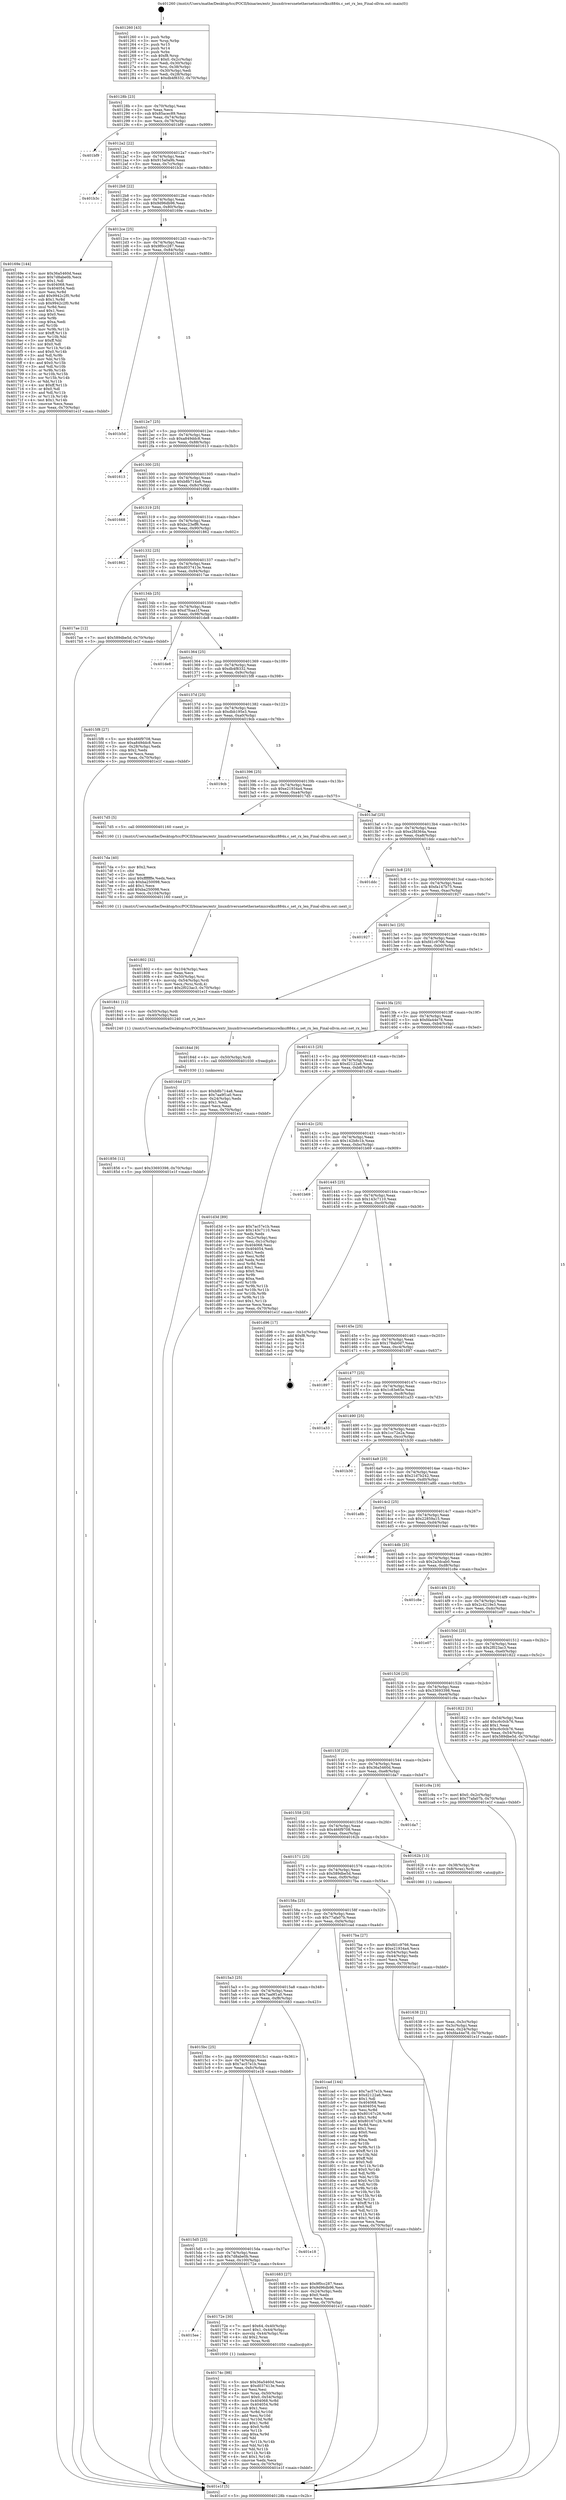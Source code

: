 digraph "0x401260" {
  label = "0x401260 (/mnt/c/Users/mathe/Desktop/tcc/POCII/binaries/extr_linuxdriversnetethernetmicrelksz884x.c_set_rx_len_Final-ollvm.out::main(0))"
  labelloc = "t"
  node[shape=record]

  Entry [label="",width=0.3,height=0.3,shape=circle,fillcolor=black,style=filled]
  "0x40128b" [label="{
     0x40128b [23]\l
     | [instrs]\l
     &nbsp;&nbsp;0x40128b \<+3\>: mov -0x70(%rbp),%eax\l
     &nbsp;&nbsp;0x40128e \<+2\>: mov %eax,%ecx\l
     &nbsp;&nbsp;0x401290 \<+6\>: sub $0x85acec89,%ecx\l
     &nbsp;&nbsp;0x401296 \<+3\>: mov %eax,-0x74(%rbp)\l
     &nbsp;&nbsp;0x401299 \<+3\>: mov %ecx,-0x78(%rbp)\l
     &nbsp;&nbsp;0x40129c \<+6\>: je 0000000000401bf9 \<main+0x999\>\l
  }"]
  "0x401bf9" [label="{
     0x401bf9\l
  }", style=dashed]
  "0x4012a2" [label="{
     0x4012a2 [22]\l
     | [instrs]\l
     &nbsp;&nbsp;0x4012a2 \<+5\>: jmp 00000000004012a7 \<main+0x47\>\l
     &nbsp;&nbsp;0x4012a7 \<+3\>: mov -0x74(%rbp),%eax\l
     &nbsp;&nbsp;0x4012aa \<+5\>: sub $0x915a0a9b,%eax\l
     &nbsp;&nbsp;0x4012af \<+3\>: mov %eax,-0x7c(%rbp)\l
     &nbsp;&nbsp;0x4012b2 \<+6\>: je 0000000000401b3c \<main+0x8dc\>\l
  }"]
  Exit [label="",width=0.3,height=0.3,shape=circle,fillcolor=black,style=filled,peripheries=2]
  "0x401b3c" [label="{
     0x401b3c\l
  }", style=dashed]
  "0x4012b8" [label="{
     0x4012b8 [22]\l
     | [instrs]\l
     &nbsp;&nbsp;0x4012b8 \<+5\>: jmp 00000000004012bd \<main+0x5d\>\l
     &nbsp;&nbsp;0x4012bd \<+3\>: mov -0x74(%rbp),%eax\l
     &nbsp;&nbsp;0x4012c0 \<+5\>: sub $0x9d96db96,%eax\l
     &nbsp;&nbsp;0x4012c5 \<+3\>: mov %eax,-0x80(%rbp)\l
     &nbsp;&nbsp;0x4012c8 \<+6\>: je 000000000040169e \<main+0x43e\>\l
  }"]
  "0x401856" [label="{
     0x401856 [12]\l
     | [instrs]\l
     &nbsp;&nbsp;0x401856 \<+7\>: movl $0x33693398,-0x70(%rbp)\l
     &nbsp;&nbsp;0x40185d \<+5\>: jmp 0000000000401e1f \<main+0xbbf\>\l
  }"]
  "0x40169e" [label="{
     0x40169e [144]\l
     | [instrs]\l
     &nbsp;&nbsp;0x40169e \<+5\>: mov $0x36a5460d,%eax\l
     &nbsp;&nbsp;0x4016a3 \<+5\>: mov $0x7d8abe0b,%ecx\l
     &nbsp;&nbsp;0x4016a8 \<+2\>: mov $0x1,%dl\l
     &nbsp;&nbsp;0x4016aa \<+7\>: mov 0x404068,%esi\l
     &nbsp;&nbsp;0x4016b1 \<+7\>: mov 0x404054,%edi\l
     &nbsp;&nbsp;0x4016b8 \<+3\>: mov %esi,%r8d\l
     &nbsp;&nbsp;0x4016bb \<+7\>: add $0x9942c2f0,%r8d\l
     &nbsp;&nbsp;0x4016c2 \<+4\>: sub $0x1,%r8d\l
     &nbsp;&nbsp;0x4016c6 \<+7\>: sub $0x9942c2f0,%r8d\l
     &nbsp;&nbsp;0x4016cd \<+4\>: imul %r8d,%esi\l
     &nbsp;&nbsp;0x4016d1 \<+3\>: and $0x1,%esi\l
     &nbsp;&nbsp;0x4016d4 \<+3\>: cmp $0x0,%esi\l
     &nbsp;&nbsp;0x4016d7 \<+4\>: sete %r9b\l
     &nbsp;&nbsp;0x4016db \<+3\>: cmp $0xa,%edi\l
     &nbsp;&nbsp;0x4016de \<+4\>: setl %r10b\l
     &nbsp;&nbsp;0x4016e2 \<+3\>: mov %r9b,%r11b\l
     &nbsp;&nbsp;0x4016e5 \<+4\>: xor $0xff,%r11b\l
     &nbsp;&nbsp;0x4016e9 \<+3\>: mov %r10b,%bl\l
     &nbsp;&nbsp;0x4016ec \<+3\>: xor $0xff,%bl\l
     &nbsp;&nbsp;0x4016ef \<+3\>: xor $0x0,%dl\l
     &nbsp;&nbsp;0x4016f2 \<+3\>: mov %r11b,%r14b\l
     &nbsp;&nbsp;0x4016f5 \<+4\>: and $0x0,%r14b\l
     &nbsp;&nbsp;0x4016f9 \<+3\>: and %dl,%r9b\l
     &nbsp;&nbsp;0x4016fc \<+3\>: mov %bl,%r15b\l
     &nbsp;&nbsp;0x4016ff \<+4\>: and $0x0,%r15b\l
     &nbsp;&nbsp;0x401703 \<+3\>: and %dl,%r10b\l
     &nbsp;&nbsp;0x401706 \<+3\>: or %r9b,%r14b\l
     &nbsp;&nbsp;0x401709 \<+3\>: or %r10b,%r15b\l
     &nbsp;&nbsp;0x40170c \<+3\>: xor %r15b,%r14b\l
     &nbsp;&nbsp;0x40170f \<+3\>: or %bl,%r11b\l
     &nbsp;&nbsp;0x401712 \<+4\>: xor $0xff,%r11b\l
     &nbsp;&nbsp;0x401716 \<+3\>: or $0x0,%dl\l
     &nbsp;&nbsp;0x401719 \<+3\>: and %dl,%r11b\l
     &nbsp;&nbsp;0x40171c \<+3\>: or %r11b,%r14b\l
     &nbsp;&nbsp;0x40171f \<+4\>: test $0x1,%r14b\l
     &nbsp;&nbsp;0x401723 \<+3\>: cmovne %ecx,%eax\l
     &nbsp;&nbsp;0x401726 \<+3\>: mov %eax,-0x70(%rbp)\l
     &nbsp;&nbsp;0x401729 \<+5\>: jmp 0000000000401e1f \<main+0xbbf\>\l
  }"]
  "0x4012ce" [label="{
     0x4012ce [25]\l
     | [instrs]\l
     &nbsp;&nbsp;0x4012ce \<+5\>: jmp 00000000004012d3 \<main+0x73\>\l
     &nbsp;&nbsp;0x4012d3 \<+3\>: mov -0x74(%rbp),%eax\l
     &nbsp;&nbsp;0x4012d6 \<+5\>: sub $0x9f0cc287,%eax\l
     &nbsp;&nbsp;0x4012db \<+6\>: mov %eax,-0x84(%rbp)\l
     &nbsp;&nbsp;0x4012e1 \<+6\>: je 0000000000401b5d \<main+0x8fd\>\l
  }"]
  "0x40184d" [label="{
     0x40184d [9]\l
     | [instrs]\l
     &nbsp;&nbsp;0x40184d \<+4\>: mov -0x50(%rbp),%rdi\l
     &nbsp;&nbsp;0x401851 \<+5\>: call 0000000000401030 \<free@plt\>\l
     | [calls]\l
     &nbsp;&nbsp;0x401030 \{1\} (unknown)\l
  }"]
  "0x401b5d" [label="{
     0x401b5d\l
  }", style=dashed]
  "0x4012e7" [label="{
     0x4012e7 [25]\l
     | [instrs]\l
     &nbsp;&nbsp;0x4012e7 \<+5\>: jmp 00000000004012ec \<main+0x8c\>\l
     &nbsp;&nbsp;0x4012ec \<+3\>: mov -0x74(%rbp),%eax\l
     &nbsp;&nbsp;0x4012ef \<+5\>: sub $0xa849ddc8,%eax\l
     &nbsp;&nbsp;0x4012f4 \<+6\>: mov %eax,-0x88(%rbp)\l
     &nbsp;&nbsp;0x4012fa \<+6\>: je 0000000000401613 \<main+0x3b3\>\l
  }"]
  "0x401802" [label="{
     0x401802 [32]\l
     | [instrs]\l
     &nbsp;&nbsp;0x401802 \<+6\>: mov -0x104(%rbp),%ecx\l
     &nbsp;&nbsp;0x401808 \<+3\>: imul %eax,%ecx\l
     &nbsp;&nbsp;0x40180b \<+4\>: mov -0x50(%rbp),%rsi\l
     &nbsp;&nbsp;0x40180f \<+4\>: movslq -0x54(%rbp),%rdi\l
     &nbsp;&nbsp;0x401813 \<+3\>: mov %ecx,(%rsi,%rdi,4)\l
     &nbsp;&nbsp;0x401816 \<+7\>: movl $0x2f023ac3,-0x70(%rbp)\l
     &nbsp;&nbsp;0x40181d \<+5\>: jmp 0000000000401e1f \<main+0xbbf\>\l
  }"]
  "0x401613" [label="{
     0x401613\l
  }", style=dashed]
  "0x401300" [label="{
     0x401300 [25]\l
     | [instrs]\l
     &nbsp;&nbsp;0x401300 \<+5\>: jmp 0000000000401305 \<main+0xa5\>\l
     &nbsp;&nbsp;0x401305 \<+3\>: mov -0x74(%rbp),%eax\l
     &nbsp;&nbsp;0x401308 \<+5\>: sub $0xb8b714a8,%eax\l
     &nbsp;&nbsp;0x40130d \<+6\>: mov %eax,-0x8c(%rbp)\l
     &nbsp;&nbsp;0x401313 \<+6\>: je 0000000000401668 \<main+0x408\>\l
  }"]
  "0x4017da" [label="{
     0x4017da [40]\l
     | [instrs]\l
     &nbsp;&nbsp;0x4017da \<+5\>: mov $0x2,%ecx\l
     &nbsp;&nbsp;0x4017df \<+1\>: cltd\l
     &nbsp;&nbsp;0x4017e0 \<+2\>: idiv %ecx\l
     &nbsp;&nbsp;0x4017e2 \<+6\>: imul $0xfffffffe,%edx,%ecx\l
     &nbsp;&nbsp;0x4017e8 \<+6\>: sub $0xba250098,%ecx\l
     &nbsp;&nbsp;0x4017ee \<+3\>: add $0x1,%ecx\l
     &nbsp;&nbsp;0x4017f1 \<+6\>: add $0xba250098,%ecx\l
     &nbsp;&nbsp;0x4017f7 \<+6\>: mov %ecx,-0x104(%rbp)\l
     &nbsp;&nbsp;0x4017fd \<+5\>: call 0000000000401160 \<next_i\>\l
     | [calls]\l
     &nbsp;&nbsp;0x401160 \{1\} (/mnt/c/Users/mathe/Desktop/tcc/POCII/binaries/extr_linuxdriversnetethernetmicrelksz884x.c_set_rx_len_Final-ollvm.out::next_i)\l
  }"]
  "0x401668" [label="{
     0x401668\l
  }", style=dashed]
  "0x401319" [label="{
     0x401319 [25]\l
     | [instrs]\l
     &nbsp;&nbsp;0x401319 \<+5\>: jmp 000000000040131e \<main+0xbe\>\l
     &nbsp;&nbsp;0x40131e \<+3\>: mov -0x74(%rbp),%eax\l
     &nbsp;&nbsp;0x401321 \<+5\>: sub $0xbc23eff6,%eax\l
     &nbsp;&nbsp;0x401326 \<+6\>: mov %eax,-0x90(%rbp)\l
     &nbsp;&nbsp;0x40132c \<+6\>: je 0000000000401862 \<main+0x602\>\l
  }"]
  "0x40174c" [label="{
     0x40174c [98]\l
     | [instrs]\l
     &nbsp;&nbsp;0x40174c \<+5\>: mov $0x36a5460d,%ecx\l
     &nbsp;&nbsp;0x401751 \<+5\>: mov $0xd037413e,%edx\l
     &nbsp;&nbsp;0x401756 \<+2\>: xor %esi,%esi\l
     &nbsp;&nbsp;0x401758 \<+4\>: mov %rax,-0x50(%rbp)\l
     &nbsp;&nbsp;0x40175c \<+7\>: movl $0x0,-0x54(%rbp)\l
     &nbsp;&nbsp;0x401763 \<+8\>: mov 0x404068,%r8d\l
     &nbsp;&nbsp;0x40176b \<+8\>: mov 0x404054,%r9d\l
     &nbsp;&nbsp;0x401773 \<+3\>: sub $0x1,%esi\l
     &nbsp;&nbsp;0x401776 \<+3\>: mov %r8d,%r10d\l
     &nbsp;&nbsp;0x401779 \<+3\>: add %esi,%r10d\l
     &nbsp;&nbsp;0x40177c \<+4\>: imul %r10d,%r8d\l
     &nbsp;&nbsp;0x401780 \<+4\>: and $0x1,%r8d\l
     &nbsp;&nbsp;0x401784 \<+4\>: cmp $0x0,%r8d\l
     &nbsp;&nbsp;0x401788 \<+4\>: sete %r11b\l
     &nbsp;&nbsp;0x40178c \<+4\>: cmp $0xa,%r9d\l
     &nbsp;&nbsp;0x401790 \<+3\>: setl %bl\l
     &nbsp;&nbsp;0x401793 \<+3\>: mov %r11b,%r14b\l
     &nbsp;&nbsp;0x401796 \<+3\>: and %bl,%r14b\l
     &nbsp;&nbsp;0x401799 \<+3\>: xor %bl,%r11b\l
     &nbsp;&nbsp;0x40179c \<+3\>: or %r11b,%r14b\l
     &nbsp;&nbsp;0x40179f \<+4\>: test $0x1,%r14b\l
     &nbsp;&nbsp;0x4017a3 \<+3\>: cmovne %edx,%ecx\l
     &nbsp;&nbsp;0x4017a6 \<+3\>: mov %ecx,-0x70(%rbp)\l
     &nbsp;&nbsp;0x4017a9 \<+5\>: jmp 0000000000401e1f \<main+0xbbf\>\l
  }"]
  "0x401862" [label="{
     0x401862\l
  }", style=dashed]
  "0x401332" [label="{
     0x401332 [25]\l
     | [instrs]\l
     &nbsp;&nbsp;0x401332 \<+5\>: jmp 0000000000401337 \<main+0xd7\>\l
     &nbsp;&nbsp;0x401337 \<+3\>: mov -0x74(%rbp),%eax\l
     &nbsp;&nbsp;0x40133a \<+5\>: sub $0xd037413e,%eax\l
     &nbsp;&nbsp;0x40133f \<+6\>: mov %eax,-0x94(%rbp)\l
     &nbsp;&nbsp;0x401345 \<+6\>: je 00000000004017ae \<main+0x54e\>\l
  }"]
  "0x4015ee" [label="{
     0x4015ee\l
  }", style=dashed]
  "0x4017ae" [label="{
     0x4017ae [12]\l
     | [instrs]\l
     &nbsp;&nbsp;0x4017ae \<+7\>: movl $0x589dbe5d,-0x70(%rbp)\l
     &nbsp;&nbsp;0x4017b5 \<+5\>: jmp 0000000000401e1f \<main+0xbbf\>\l
  }"]
  "0x40134b" [label="{
     0x40134b [25]\l
     | [instrs]\l
     &nbsp;&nbsp;0x40134b \<+5\>: jmp 0000000000401350 \<main+0xf0\>\l
     &nbsp;&nbsp;0x401350 \<+3\>: mov -0x74(%rbp),%eax\l
     &nbsp;&nbsp;0x401353 \<+5\>: sub $0xd7fcaa1f,%eax\l
     &nbsp;&nbsp;0x401358 \<+6\>: mov %eax,-0x98(%rbp)\l
     &nbsp;&nbsp;0x40135e \<+6\>: je 0000000000401de8 \<main+0xb88\>\l
  }"]
  "0x40172e" [label="{
     0x40172e [30]\l
     | [instrs]\l
     &nbsp;&nbsp;0x40172e \<+7\>: movl $0x64,-0x40(%rbp)\l
     &nbsp;&nbsp;0x401735 \<+7\>: movl $0x1,-0x44(%rbp)\l
     &nbsp;&nbsp;0x40173c \<+4\>: movslq -0x44(%rbp),%rax\l
     &nbsp;&nbsp;0x401740 \<+4\>: shl $0x2,%rax\l
     &nbsp;&nbsp;0x401744 \<+3\>: mov %rax,%rdi\l
     &nbsp;&nbsp;0x401747 \<+5\>: call 0000000000401050 \<malloc@plt\>\l
     | [calls]\l
     &nbsp;&nbsp;0x401050 \{1\} (unknown)\l
  }"]
  "0x401de8" [label="{
     0x401de8\l
  }", style=dashed]
  "0x401364" [label="{
     0x401364 [25]\l
     | [instrs]\l
     &nbsp;&nbsp;0x401364 \<+5\>: jmp 0000000000401369 \<main+0x109\>\l
     &nbsp;&nbsp;0x401369 \<+3\>: mov -0x74(%rbp),%eax\l
     &nbsp;&nbsp;0x40136c \<+5\>: sub $0xdb4f8332,%eax\l
     &nbsp;&nbsp;0x401371 \<+6\>: mov %eax,-0x9c(%rbp)\l
     &nbsp;&nbsp;0x401377 \<+6\>: je 00000000004015f8 \<main+0x398\>\l
  }"]
  "0x4015d5" [label="{
     0x4015d5 [25]\l
     | [instrs]\l
     &nbsp;&nbsp;0x4015d5 \<+5\>: jmp 00000000004015da \<main+0x37a\>\l
     &nbsp;&nbsp;0x4015da \<+3\>: mov -0x74(%rbp),%eax\l
     &nbsp;&nbsp;0x4015dd \<+5\>: sub $0x7d8abe0b,%eax\l
     &nbsp;&nbsp;0x4015e2 \<+6\>: mov %eax,-0x100(%rbp)\l
     &nbsp;&nbsp;0x4015e8 \<+6\>: je 000000000040172e \<main+0x4ce\>\l
  }"]
  "0x4015f8" [label="{
     0x4015f8 [27]\l
     | [instrs]\l
     &nbsp;&nbsp;0x4015f8 \<+5\>: mov $0x466f9708,%eax\l
     &nbsp;&nbsp;0x4015fd \<+5\>: mov $0xa849ddc8,%ecx\l
     &nbsp;&nbsp;0x401602 \<+3\>: mov -0x28(%rbp),%edx\l
     &nbsp;&nbsp;0x401605 \<+3\>: cmp $0x2,%edx\l
     &nbsp;&nbsp;0x401608 \<+3\>: cmovne %ecx,%eax\l
     &nbsp;&nbsp;0x40160b \<+3\>: mov %eax,-0x70(%rbp)\l
     &nbsp;&nbsp;0x40160e \<+5\>: jmp 0000000000401e1f \<main+0xbbf\>\l
  }"]
  "0x40137d" [label="{
     0x40137d [25]\l
     | [instrs]\l
     &nbsp;&nbsp;0x40137d \<+5\>: jmp 0000000000401382 \<main+0x122\>\l
     &nbsp;&nbsp;0x401382 \<+3\>: mov -0x74(%rbp),%eax\l
     &nbsp;&nbsp;0x401385 \<+5\>: sub $0xdbb195e3,%eax\l
     &nbsp;&nbsp;0x40138a \<+6\>: mov %eax,-0xa0(%rbp)\l
     &nbsp;&nbsp;0x401390 \<+6\>: je 00000000004019cb \<main+0x76b\>\l
  }"]
  "0x401e1f" [label="{
     0x401e1f [5]\l
     | [instrs]\l
     &nbsp;&nbsp;0x401e1f \<+5\>: jmp 000000000040128b \<main+0x2b\>\l
  }"]
  "0x401260" [label="{
     0x401260 [43]\l
     | [instrs]\l
     &nbsp;&nbsp;0x401260 \<+1\>: push %rbp\l
     &nbsp;&nbsp;0x401261 \<+3\>: mov %rsp,%rbp\l
     &nbsp;&nbsp;0x401264 \<+2\>: push %r15\l
     &nbsp;&nbsp;0x401266 \<+2\>: push %r14\l
     &nbsp;&nbsp;0x401268 \<+1\>: push %rbx\l
     &nbsp;&nbsp;0x401269 \<+7\>: sub $0xf8,%rsp\l
     &nbsp;&nbsp;0x401270 \<+7\>: movl $0x0,-0x2c(%rbp)\l
     &nbsp;&nbsp;0x401277 \<+3\>: mov %edi,-0x30(%rbp)\l
     &nbsp;&nbsp;0x40127a \<+4\>: mov %rsi,-0x38(%rbp)\l
     &nbsp;&nbsp;0x40127e \<+3\>: mov -0x30(%rbp),%edi\l
     &nbsp;&nbsp;0x401281 \<+3\>: mov %edi,-0x28(%rbp)\l
     &nbsp;&nbsp;0x401284 \<+7\>: movl $0xdb4f8332,-0x70(%rbp)\l
  }"]
  "0x401e18" [label="{
     0x401e18\l
  }", style=dashed]
  "0x4019cb" [label="{
     0x4019cb\l
  }", style=dashed]
  "0x401396" [label="{
     0x401396 [25]\l
     | [instrs]\l
     &nbsp;&nbsp;0x401396 \<+5\>: jmp 000000000040139b \<main+0x13b\>\l
     &nbsp;&nbsp;0x40139b \<+3\>: mov -0x74(%rbp),%eax\l
     &nbsp;&nbsp;0x40139e \<+5\>: sub $0xe21934a4,%eax\l
     &nbsp;&nbsp;0x4013a3 \<+6\>: mov %eax,-0xa4(%rbp)\l
     &nbsp;&nbsp;0x4013a9 \<+6\>: je 00000000004017d5 \<main+0x575\>\l
  }"]
  "0x4015bc" [label="{
     0x4015bc [25]\l
     | [instrs]\l
     &nbsp;&nbsp;0x4015bc \<+5\>: jmp 00000000004015c1 \<main+0x361\>\l
     &nbsp;&nbsp;0x4015c1 \<+3\>: mov -0x74(%rbp),%eax\l
     &nbsp;&nbsp;0x4015c4 \<+5\>: sub $0x7ac57e1b,%eax\l
     &nbsp;&nbsp;0x4015c9 \<+6\>: mov %eax,-0xfc(%rbp)\l
     &nbsp;&nbsp;0x4015cf \<+6\>: je 0000000000401e18 \<main+0xbb8\>\l
  }"]
  "0x4017d5" [label="{
     0x4017d5 [5]\l
     | [instrs]\l
     &nbsp;&nbsp;0x4017d5 \<+5\>: call 0000000000401160 \<next_i\>\l
     | [calls]\l
     &nbsp;&nbsp;0x401160 \{1\} (/mnt/c/Users/mathe/Desktop/tcc/POCII/binaries/extr_linuxdriversnetethernetmicrelksz884x.c_set_rx_len_Final-ollvm.out::next_i)\l
  }"]
  "0x4013af" [label="{
     0x4013af [25]\l
     | [instrs]\l
     &nbsp;&nbsp;0x4013af \<+5\>: jmp 00000000004013b4 \<main+0x154\>\l
     &nbsp;&nbsp;0x4013b4 \<+3\>: mov -0x74(%rbp),%eax\l
     &nbsp;&nbsp;0x4013b7 \<+5\>: sub $0xe2fd364a,%eax\l
     &nbsp;&nbsp;0x4013bc \<+6\>: mov %eax,-0xa8(%rbp)\l
     &nbsp;&nbsp;0x4013c2 \<+6\>: je 0000000000401ddc \<main+0xb7c\>\l
  }"]
  "0x401683" [label="{
     0x401683 [27]\l
     | [instrs]\l
     &nbsp;&nbsp;0x401683 \<+5\>: mov $0x9f0cc287,%eax\l
     &nbsp;&nbsp;0x401688 \<+5\>: mov $0x9d96db96,%ecx\l
     &nbsp;&nbsp;0x40168d \<+3\>: mov -0x24(%rbp),%edx\l
     &nbsp;&nbsp;0x401690 \<+3\>: cmp $0x0,%edx\l
     &nbsp;&nbsp;0x401693 \<+3\>: cmove %ecx,%eax\l
     &nbsp;&nbsp;0x401696 \<+3\>: mov %eax,-0x70(%rbp)\l
     &nbsp;&nbsp;0x401699 \<+5\>: jmp 0000000000401e1f \<main+0xbbf\>\l
  }"]
  "0x401ddc" [label="{
     0x401ddc\l
  }", style=dashed]
  "0x4013c8" [label="{
     0x4013c8 [25]\l
     | [instrs]\l
     &nbsp;&nbsp;0x4013c8 \<+5\>: jmp 00000000004013cd \<main+0x16d\>\l
     &nbsp;&nbsp;0x4013cd \<+3\>: mov -0x74(%rbp),%eax\l
     &nbsp;&nbsp;0x4013d0 \<+5\>: sub $0xfa147b75,%eax\l
     &nbsp;&nbsp;0x4013d5 \<+6\>: mov %eax,-0xac(%rbp)\l
     &nbsp;&nbsp;0x4013db \<+6\>: je 0000000000401927 \<main+0x6c7\>\l
  }"]
  "0x4015a3" [label="{
     0x4015a3 [25]\l
     | [instrs]\l
     &nbsp;&nbsp;0x4015a3 \<+5\>: jmp 00000000004015a8 \<main+0x348\>\l
     &nbsp;&nbsp;0x4015a8 \<+3\>: mov -0x74(%rbp),%eax\l
     &nbsp;&nbsp;0x4015ab \<+5\>: sub $0x7aa9f1a0,%eax\l
     &nbsp;&nbsp;0x4015b0 \<+6\>: mov %eax,-0xf8(%rbp)\l
     &nbsp;&nbsp;0x4015b6 \<+6\>: je 0000000000401683 \<main+0x423\>\l
  }"]
  "0x401927" [label="{
     0x401927\l
  }", style=dashed]
  "0x4013e1" [label="{
     0x4013e1 [25]\l
     | [instrs]\l
     &nbsp;&nbsp;0x4013e1 \<+5\>: jmp 00000000004013e6 \<main+0x186\>\l
     &nbsp;&nbsp;0x4013e6 \<+3\>: mov -0x74(%rbp),%eax\l
     &nbsp;&nbsp;0x4013e9 \<+5\>: sub $0xfd1c9766,%eax\l
     &nbsp;&nbsp;0x4013ee \<+6\>: mov %eax,-0xb0(%rbp)\l
     &nbsp;&nbsp;0x4013f4 \<+6\>: je 0000000000401841 \<main+0x5e1\>\l
  }"]
  "0x401cad" [label="{
     0x401cad [144]\l
     | [instrs]\l
     &nbsp;&nbsp;0x401cad \<+5\>: mov $0x7ac57e1b,%eax\l
     &nbsp;&nbsp;0x401cb2 \<+5\>: mov $0xd2122a6,%ecx\l
     &nbsp;&nbsp;0x401cb7 \<+2\>: mov $0x1,%dl\l
     &nbsp;&nbsp;0x401cb9 \<+7\>: mov 0x404068,%esi\l
     &nbsp;&nbsp;0x401cc0 \<+7\>: mov 0x404054,%edi\l
     &nbsp;&nbsp;0x401cc7 \<+3\>: mov %esi,%r8d\l
     &nbsp;&nbsp;0x401cca \<+7\>: sub $0x80167c26,%r8d\l
     &nbsp;&nbsp;0x401cd1 \<+4\>: sub $0x1,%r8d\l
     &nbsp;&nbsp;0x401cd5 \<+7\>: add $0x80167c26,%r8d\l
     &nbsp;&nbsp;0x401cdc \<+4\>: imul %r8d,%esi\l
     &nbsp;&nbsp;0x401ce0 \<+3\>: and $0x1,%esi\l
     &nbsp;&nbsp;0x401ce3 \<+3\>: cmp $0x0,%esi\l
     &nbsp;&nbsp;0x401ce6 \<+4\>: sete %r9b\l
     &nbsp;&nbsp;0x401cea \<+3\>: cmp $0xa,%edi\l
     &nbsp;&nbsp;0x401ced \<+4\>: setl %r10b\l
     &nbsp;&nbsp;0x401cf1 \<+3\>: mov %r9b,%r11b\l
     &nbsp;&nbsp;0x401cf4 \<+4\>: xor $0xff,%r11b\l
     &nbsp;&nbsp;0x401cf8 \<+3\>: mov %r10b,%bl\l
     &nbsp;&nbsp;0x401cfb \<+3\>: xor $0xff,%bl\l
     &nbsp;&nbsp;0x401cfe \<+3\>: xor $0x0,%dl\l
     &nbsp;&nbsp;0x401d01 \<+3\>: mov %r11b,%r14b\l
     &nbsp;&nbsp;0x401d04 \<+4\>: and $0x0,%r14b\l
     &nbsp;&nbsp;0x401d08 \<+3\>: and %dl,%r9b\l
     &nbsp;&nbsp;0x401d0b \<+3\>: mov %bl,%r15b\l
     &nbsp;&nbsp;0x401d0e \<+4\>: and $0x0,%r15b\l
     &nbsp;&nbsp;0x401d12 \<+3\>: and %dl,%r10b\l
     &nbsp;&nbsp;0x401d15 \<+3\>: or %r9b,%r14b\l
     &nbsp;&nbsp;0x401d18 \<+3\>: or %r10b,%r15b\l
     &nbsp;&nbsp;0x401d1b \<+3\>: xor %r15b,%r14b\l
     &nbsp;&nbsp;0x401d1e \<+3\>: or %bl,%r11b\l
     &nbsp;&nbsp;0x401d21 \<+4\>: xor $0xff,%r11b\l
     &nbsp;&nbsp;0x401d25 \<+3\>: or $0x0,%dl\l
     &nbsp;&nbsp;0x401d28 \<+3\>: and %dl,%r11b\l
     &nbsp;&nbsp;0x401d2b \<+3\>: or %r11b,%r14b\l
     &nbsp;&nbsp;0x401d2e \<+4\>: test $0x1,%r14b\l
     &nbsp;&nbsp;0x401d32 \<+3\>: cmovne %ecx,%eax\l
     &nbsp;&nbsp;0x401d35 \<+3\>: mov %eax,-0x70(%rbp)\l
     &nbsp;&nbsp;0x401d38 \<+5\>: jmp 0000000000401e1f \<main+0xbbf\>\l
  }"]
  "0x401841" [label="{
     0x401841 [12]\l
     | [instrs]\l
     &nbsp;&nbsp;0x401841 \<+4\>: mov -0x50(%rbp),%rdi\l
     &nbsp;&nbsp;0x401845 \<+3\>: mov -0x40(%rbp),%esi\l
     &nbsp;&nbsp;0x401848 \<+5\>: call 0000000000401240 \<set_rx_len\>\l
     | [calls]\l
     &nbsp;&nbsp;0x401240 \{1\} (/mnt/c/Users/mathe/Desktop/tcc/POCII/binaries/extr_linuxdriversnetethernetmicrelksz884x.c_set_rx_len_Final-ollvm.out::set_rx_len)\l
  }"]
  "0x4013fa" [label="{
     0x4013fa [25]\l
     | [instrs]\l
     &nbsp;&nbsp;0x4013fa \<+5\>: jmp 00000000004013ff \<main+0x19f\>\l
     &nbsp;&nbsp;0x4013ff \<+3\>: mov -0x74(%rbp),%eax\l
     &nbsp;&nbsp;0x401402 \<+5\>: sub $0xfda44e78,%eax\l
     &nbsp;&nbsp;0x401407 \<+6\>: mov %eax,-0xb4(%rbp)\l
     &nbsp;&nbsp;0x40140d \<+6\>: je 000000000040164d \<main+0x3ed\>\l
  }"]
  "0x40158a" [label="{
     0x40158a [25]\l
     | [instrs]\l
     &nbsp;&nbsp;0x40158a \<+5\>: jmp 000000000040158f \<main+0x32f\>\l
     &nbsp;&nbsp;0x40158f \<+3\>: mov -0x74(%rbp),%eax\l
     &nbsp;&nbsp;0x401592 \<+5\>: sub $0x77afa07b,%eax\l
     &nbsp;&nbsp;0x401597 \<+6\>: mov %eax,-0xf4(%rbp)\l
     &nbsp;&nbsp;0x40159d \<+6\>: je 0000000000401cad \<main+0xa4d\>\l
  }"]
  "0x40164d" [label="{
     0x40164d [27]\l
     | [instrs]\l
     &nbsp;&nbsp;0x40164d \<+5\>: mov $0xb8b714a8,%eax\l
     &nbsp;&nbsp;0x401652 \<+5\>: mov $0x7aa9f1a0,%ecx\l
     &nbsp;&nbsp;0x401657 \<+3\>: mov -0x24(%rbp),%edx\l
     &nbsp;&nbsp;0x40165a \<+3\>: cmp $0x1,%edx\l
     &nbsp;&nbsp;0x40165d \<+3\>: cmovl %ecx,%eax\l
     &nbsp;&nbsp;0x401660 \<+3\>: mov %eax,-0x70(%rbp)\l
     &nbsp;&nbsp;0x401663 \<+5\>: jmp 0000000000401e1f \<main+0xbbf\>\l
  }"]
  "0x401413" [label="{
     0x401413 [25]\l
     | [instrs]\l
     &nbsp;&nbsp;0x401413 \<+5\>: jmp 0000000000401418 \<main+0x1b8\>\l
     &nbsp;&nbsp;0x401418 \<+3\>: mov -0x74(%rbp),%eax\l
     &nbsp;&nbsp;0x40141b \<+5\>: sub $0xd2122a6,%eax\l
     &nbsp;&nbsp;0x401420 \<+6\>: mov %eax,-0xb8(%rbp)\l
     &nbsp;&nbsp;0x401426 \<+6\>: je 0000000000401d3d \<main+0xadd\>\l
  }"]
  "0x4017ba" [label="{
     0x4017ba [27]\l
     | [instrs]\l
     &nbsp;&nbsp;0x4017ba \<+5\>: mov $0xfd1c9766,%eax\l
     &nbsp;&nbsp;0x4017bf \<+5\>: mov $0xe21934a4,%ecx\l
     &nbsp;&nbsp;0x4017c4 \<+3\>: mov -0x54(%rbp),%edx\l
     &nbsp;&nbsp;0x4017c7 \<+3\>: cmp -0x44(%rbp),%edx\l
     &nbsp;&nbsp;0x4017ca \<+3\>: cmovl %ecx,%eax\l
     &nbsp;&nbsp;0x4017cd \<+3\>: mov %eax,-0x70(%rbp)\l
     &nbsp;&nbsp;0x4017d0 \<+5\>: jmp 0000000000401e1f \<main+0xbbf\>\l
  }"]
  "0x401d3d" [label="{
     0x401d3d [89]\l
     | [instrs]\l
     &nbsp;&nbsp;0x401d3d \<+5\>: mov $0x7ac57e1b,%eax\l
     &nbsp;&nbsp;0x401d42 \<+5\>: mov $0x143c7110,%ecx\l
     &nbsp;&nbsp;0x401d47 \<+2\>: xor %edx,%edx\l
     &nbsp;&nbsp;0x401d49 \<+3\>: mov -0x2c(%rbp),%esi\l
     &nbsp;&nbsp;0x401d4c \<+3\>: mov %esi,-0x1c(%rbp)\l
     &nbsp;&nbsp;0x401d4f \<+7\>: mov 0x404068,%esi\l
     &nbsp;&nbsp;0x401d56 \<+7\>: mov 0x404054,%edi\l
     &nbsp;&nbsp;0x401d5d \<+3\>: sub $0x1,%edx\l
     &nbsp;&nbsp;0x401d60 \<+3\>: mov %esi,%r8d\l
     &nbsp;&nbsp;0x401d63 \<+3\>: add %edx,%r8d\l
     &nbsp;&nbsp;0x401d66 \<+4\>: imul %r8d,%esi\l
     &nbsp;&nbsp;0x401d6a \<+3\>: and $0x1,%esi\l
     &nbsp;&nbsp;0x401d6d \<+3\>: cmp $0x0,%esi\l
     &nbsp;&nbsp;0x401d70 \<+4\>: sete %r9b\l
     &nbsp;&nbsp;0x401d74 \<+3\>: cmp $0xa,%edi\l
     &nbsp;&nbsp;0x401d77 \<+4\>: setl %r10b\l
     &nbsp;&nbsp;0x401d7b \<+3\>: mov %r9b,%r11b\l
     &nbsp;&nbsp;0x401d7e \<+3\>: and %r10b,%r11b\l
     &nbsp;&nbsp;0x401d81 \<+3\>: xor %r10b,%r9b\l
     &nbsp;&nbsp;0x401d84 \<+3\>: or %r9b,%r11b\l
     &nbsp;&nbsp;0x401d87 \<+4\>: test $0x1,%r11b\l
     &nbsp;&nbsp;0x401d8b \<+3\>: cmovne %ecx,%eax\l
     &nbsp;&nbsp;0x401d8e \<+3\>: mov %eax,-0x70(%rbp)\l
     &nbsp;&nbsp;0x401d91 \<+5\>: jmp 0000000000401e1f \<main+0xbbf\>\l
  }"]
  "0x40142c" [label="{
     0x40142c [25]\l
     | [instrs]\l
     &nbsp;&nbsp;0x40142c \<+5\>: jmp 0000000000401431 \<main+0x1d1\>\l
     &nbsp;&nbsp;0x401431 \<+3\>: mov -0x74(%rbp),%eax\l
     &nbsp;&nbsp;0x401434 \<+5\>: sub $0x142b8c1b,%eax\l
     &nbsp;&nbsp;0x401439 \<+6\>: mov %eax,-0xbc(%rbp)\l
     &nbsp;&nbsp;0x40143f \<+6\>: je 0000000000401b69 \<main+0x909\>\l
  }"]
  "0x401638" [label="{
     0x401638 [21]\l
     | [instrs]\l
     &nbsp;&nbsp;0x401638 \<+3\>: mov %eax,-0x3c(%rbp)\l
     &nbsp;&nbsp;0x40163b \<+3\>: mov -0x3c(%rbp),%eax\l
     &nbsp;&nbsp;0x40163e \<+3\>: mov %eax,-0x24(%rbp)\l
     &nbsp;&nbsp;0x401641 \<+7\>: movl $0xfda44e78,-0x70(%rbp)\l
     &nbsp;&nbsp;0x401648 \<+5\>: jmp 0000000000401e1f \<main+0xbbf\>\l
  }"]
  "0x401b69" [label="{
     0x401b69\l
  }", style=dashed]
  "0x401445" [label="{
     0x401445 [25]\l
     | [instrs]\l
     &nbsp;&nbsp;0x401445 \<+5\>: jmp 000000000040144a \<main+0x1ea\>\l
     &nbsp;&nbsp;0x40144a \<+3\>: mov -0x74(%rbp),%eax\l
     &nbsp;&nbsp;0x40144d \<+5\>: sub $0x143c7110,%eax\l
     &nbsp;&nbsp;0x401452 \<+6\>: mov %eax,-0xc0(%rbp)\l
     &nbsp;&nbsp;0x401458 \<+6\>: je 0000000000401d96 \<main+0xb36\>\l
  }"]
  "0x401571" [label="{
     0x401571 [25]\l
     | [instrs]\l
     &nbsp;&nbsp;0x401571 \<+5\>: jmp 0000000000401576 \<main+0x316\>\l
     &nbsp;&nbsp;0x401576 \<+3\>: mov -0x74(%rbp),%eax\l
     &nbsp;&nbsp;0x401579 \<+5\>: sub $0x589dbe5d,%eax\l
     &nbsp;&nbsp;0x40157e \<+6\>: mov %eax,-0xf0(%rbp)\l
     &nbsp;&nbsp;0x401584 \<+6\>: je 00000000004017ba \<main+0x55a\>\l
  }"]
  "0x401d96" [label="{
     0x401d96 [17]\l
     | [instrs]\l
     &nbsp;&nbsp;0x401d96 \<+3\>: mov -0x1c(%rbp),%eax\l
     &nbsp;&nbsp;0x401d99 \<+7\>: add $0xf8,%rsp\l
     &nbsp;&nbsp;0x401da0 \<+1\>: pop %rbx\l
     &nbsp;&nbsp;0x401da1 \<+2\>: pop %r14\l
     &nbsp;&nbsp;0x401da3 \<+2\>: pop %r15\l
     &nbsp;&nbsp;0x401da5 \<+1\>: pop %rbp\l
     &nbsp;&nbsp;0x401da6 \<+1\>: ret\l
  }"]
  "0x40145e" [label="{
     0x40145e [25]\l
     | [instrs]\l
     &nbsp;&nbsp;0x40145e \<+5\>: jmp 0000000000401463 \<main+0x203\>\l
     &nbsp;&nbsp;0x401463 \<+3\>: mov -0x74(%rbp),%eax\l
     &nbsp;&nbsp;0x401466 \<+5\>: sub $0x178ab0d7,%eax\l
     &nbsp;&nbsp;0x40146b \<+6\>: mov %eax,-0xc4(%rbp)\l
     &nbsp;&nbsp;0x401471 \<+6\>: je 0000000000401897 \<main+0x637\>\l
  }"]
  "0x40162b" [label="{
     0x40162b [13]\l
     | [instrs]\l
     &nbsp;&nbsp;0x40162b \<+4\>: mov -0x38(%rbp),%rax\l
     &nbsp;&nbsp;0x40162f \<+4\>: mov 0x8(%rax),%rdi\l
     &nbsp;&nbsp;0x401633 \<+5\>: call 0000000000401060 \<atoi@plt\>\l
     | [calls]\l
     &nbsp;&nbsp;0x401060 \{1\} (unknown)\l
  }"]
  "0x401897" [label="{
     0x401897\l
  }", style=dashed]
  "0x401477" [label="{
     0x401477 [25]\l
     | [instrs]\l
     &nbsp;&nbsp;0x401477 \<+5\>: jmp 000000000040147c \<main+0x21c\>\l
     &nbsp;&nbsp;0x40147c \<+3\>: mov -0x74(%rbp),%eax\l
     &nbsp;&nbsp;0x40147f \<+5\>: sub $0x1c83e65e,%eax\l
     &nbsp;&nbsp;0x401484 \<+6\>: mov %eax,-0xc8(%rbp)\l
     &nbsp;&nbsp;0x40148a \<+6\>: je 0000000000401a33 \<main+0x7d3\>\l
  }"]
  "0x401558" [label="{
     0x401558 [25]\l
     | [instrs]\l
     &nbsp;&nbsp;0x401558 \<+5\>: jmp 000000000040155d \<main+0x2fd\>\l
     &nbsp;&nbsp;0x40155d \<+3\>: mov -0x74(%rbp),%eax\l
     &nbsp;&nbsp;0x401560 \<+5\>: sub $0x466f9708,%eax\l
     &nbsp;&nbsp;0x401565 \<+6\>: mov %eax,-0xec(%rbp)\l
     &nbsp;&nbsp;0x40156b \<+6\>: je 000000000040162b \<main+0x3cb\>\l
  }"]
  "0x401a33" [label="{
     0x401a33\l
  }", style=dashed]
  "0x401490" [label="{
     0x401490 [25]\l
     | [instrs]\l
     &nbsp;&nbsp;0x401490 \<+5\>: jmp 0000000000401495 \<main+0x235\>\l
     &nbsp;&nbsp;0x401495 \<+3\>: mov -0x74(%rbp),%eax\l
     &nbsp;&nbsp;0x401498 \<+5\>: sub $0x1cc72e2a,%eax\l
     &nbsp;&nbsp;0x40149d \<+6\>: mov %eax,-0xcc(%rbp)\l
     &nbsp;&nbsp;0x4014a3 \<+6\>: je 0000000000401b30 \<main+0x8d0\>\l
  }"]
  "0x401da7" [label="{
     0x401da7\l
  }", style=dashed]
  "0x401b30" [label="{
     0x401b30\l
  }", style=dashed]
  "0x4014a9" [label="{
     0x4014a9 [25]\l
     | [instrs]\l
     &nbsp;&nbsp;0x4014a9 \<+5\>: jmp 00000000004014ae \<main+0x24e\>\l
     &nbsp;&nbsp;0x4014ae \<+3\>: mov -0x74(%rbp),%eax\l
     &nbsp;&nbsp;0x4014b1 \<+5\>: sub $0x21d7b242,%eax\l
     &nbsp;&nbsp;0x4014b6 \<+6\>: mov %eax,-0xd0(%rbp)\l
     &nbsp;&nbsp;0x4014bc \<+6\>: je 0000000000401a8b \<main+0x82b\>\l
  }"]
  "0x40153f" [label="{
     0x40153f [25]\l
     | [instrs]\l
     &nbsp;&nbsp;0x40153f \<+5\>: jmp 0000000000401544 \<main+0x2e4\>\l
     &nbsp;&nbsp;0x401544 \<+3\>: mov -0x74(%rbp),%eax\l
     &nbsp;&nbsp;0x401547 \<+5\>: sub $0x36a5460d,%eax\l
     &nbsp;&nbsp;0x40154c \<+6\>: mov %eax,-0xe8(%rbp)\l
     &nbsp;&nbsp;0x401552 \<+6\>: je 0000000000401da7 \<main+0xb47\>\l
  }"]
  "0x401a8b" [label="{
     0x401a8b\l
  }", style=dashed]
  "0x4014c2" [label="{
     0x4014c2 [25]\l
     | [instrs]\l
     &nbsp;&nbsp;0x4014c2 \<+5\>: jmp 00000000004014c7 \<main+0x267\>\l
     &nbsp;&nbsp;0x4014c7 \<+3\>: mov -0x74(%rbp),%eax\l
     &nbsp;&nbsp;0x4014ca \<+5\>: sub $0x22859a15,%eax\l
     &nbsp;&nbsp;0x4014cf \<+6\>: mov %eax,-0xd4(%rbp)\l
     &nbsp;&nbsp;0x4014d5 \<+6\>: je 00000000004019e6 \<main+0x786\>\l
  }"]
  "0x401c9a" [label="{
     0x401c9a [19]\l
     | [instrs]\l
     &nbsp;&nbsp;0x401c9a \<+7\>: movl $0x0,-0x2c(%rbp)\l
     &nbsp;&nbsp;0x401ca1 \<+7\>: movl $0x77afa07b,-0x70(%rbp)\l
     &nbsp;&nbsp;0x401ca8 \<+5\>: jmp 0000000000401e1f \<main+0xbbf\>\l
  }"]
  "0x4019e6" [label="{
     0x4019e6\l
  }", style=dashed]
  "0x4014db" [label="{
     0x4014db [25]\l
     | [instrs]\l
     &nbsp;&nbsp;0x4014db \<+5\>: jmp 00000000004014e0 \<main+0x280\>\l
     &nbsp;&nbsp;0x4014e0 \<+3\>: mov -0x74(%rbp),%eax\l
     &nbsp;&nbsp;0x4014e3 \<+5\>: sub $0x2a3dcab0,%eax\l
     &nbsp;&nbsp;0x4014e8 \<+6\>: mov %eax,-0xd8(%rbp)\l
     &nbsp;&nbsp;0x4014ee \<+6\>: je 0000000000401c8e \<main+0xa2e\>\l
  }"]
  "0x401526" [label="{
     0x401526 [25]\l
     | [instrs]\l
     &nbsp;&nbsp;0x401526 \<+5\>: jmp 000000000040152b \<main+0x2cb\>\l
     &nbsp;&nbsp;0x40152b \<+3\>: mov -0x74(%rbp),%eax\l
     &nbsp;&nbsp;0x40152e \<+5\>: sub $0x33693398,%eax\l
     &nbsp;&nbsp;0x401533 \<+6\>: mov %eax,-0xe4(%rbp)\l
     &nbsp;&nbsp;0x401539 \<+6\>: je 0000000000401c9a \<main+0xa3a\>\l
  }"]
  "0x401c8e" [label="{
     0x401c8e\l
  }", style=dashed]
  "0x4014f4" [label="{
     0x4014f4 [25]\l
     | [instrs]\l
     &nbsp;&nbsp;0x4014f4 \<+5\>: jmp 00000000004014f9 \<main+0x299\>\l
     &nbsp;&nbsp;0x4014f9 \<+3\>: mov -0x74(%rbp),%eax\l
     &nbsp;&nbsp;0x4014fc \<+5\>: sub $0x2c4219e3,%eax\l
     &nbsp;&nbsp;0x401501 \<+6\>: mov %eax,-0xdc(%rbp)\l
     &nbsp;&nbsp;0x401507 \<+6\>: je 0000000000401e07 \<main+0xba7\>\l
  }"]
  "0x401822" [label="{
     0x401822 [31]\l
     | [instrs]\l
     &nbsp;&nbsp;0x401822 \<+3\>: mov -0x54(%rbp),%eax\l
     &nbsp;&nbsp;0x401825 \<+5\>: add $0xc6c0cb76,%eax\l
     &nbsp;&nbsp;0x40182a \<+3\>: add $0x1,%eax\l
     &nbsp;&nbsp;0x40182d \<+5\>: sub $0xc6c0cb76,%eax\l
     &nbsp;&nbsp;0x401832 \<+3\>: mov %eax,-0x54(%rbp)\l
     &nbsp;&nbsp;0x401835 \<+7\>: movl $0x589dbe5d,-0x70(%rbp)\l
     &nbsp;&nbsp;0x40183c \<+5\>: jmp 0000000000401e1f \<main+0xbbf\>\l
  }"]
  "0x401e07" [label="{
     0x401e07\l
  }", style=dashed]
  "0x40150d" [label="{
     0x40150d [25]\l
     | [instrs]\l
     &nbsp;&nbsp;0x40150d \<+5\>: jmp 0000000000401512 \<main+0x2b2\>\l
     &nbsp;&nbsp;0x401512 \<+3\>: mov -0x74(%rbp),%eax\l
     &nbsp;&nbsp;0x401515 \<+5\>: sub $0x2f023ac3,%eax\l
     &nbsp;&nbsp;0x40151a \<+6\>: mov %eax,-0xe0(%rbp)\l
     &nbsp;&nbsp;0x401520 \<+6\>: je 0000000000401822 \<main+0x5c2\>\l
  }"]
  Entry -> "0x401260" [label=" 1"]
  "0x40128b" -> "0x401bf9" [label=" 0"]
  "0x40128b" -> "0x4012a2" [label=" 16"]
  "0x401d96" -> Exit [label=" 1"]
  "0x4012a2" -> "0x401b3c" [label=" 0"]
  "0x4012a2" -> "0x4012b8" [label=" 16"]
  "0x401d3d" -> "0x401e1f" [label=" 1"]
  "0x4012b8" -> "0x40169e" [label=" 1"]
  "0x4012b8" -> "0x4012ce" [label=" 15"]
  "0x401cad" -> "0x401e1f" [label=" 1"]
  "0x4012ce" -> "0x401b5d" [label=" 0"]
  "0x4012ce" -> "0x4012e7" [label=" 15"]
  "0x401c9a" -> "0x401e1f" [label=" 1"]
  "0x4012e7" -> "0x401613" [label=" 0"]
  "0x4012e7" -> "0x401300" [label=" 15"]
  "0x401856" -> "0x401e1f" [label=" 1"]
  "0x401300" -> "0x401668" [label=" 0"]
  "0x401300" -> "0x401319" [label=" 15"]
  "0x40184d" -> "0x401856" [label=" 1"]
  "0x401319" -> "0x401862" [label=" 0"]
  "0x401319" -> "0x401332" [label=" 15"]
  "0x401841" -> "0x40184d" [label=" 1"]
  "0x401332" -> "0x4017ae" [label=" 1"]
  "0x401332" -> "0x40134b" [label=" 14"]
  "0x401822" -> "0x401e1f" [label=" 1"]
  "0x40134b" -> "0x401de8" [label=" 0"]
  "0x40134b" -> "0x401364" [label=" 14"]
  "0x401802" -> "0x401e1f" [label=" 1"]
  "0x401364" -> "0x4015f8" [label=" 1"]
  "0x401364" -> "0x40137d" [label=" 13"]
  "0x4015f8" -> "0x401e1f" [label=" 1"]
  "0x401260" -> "0x40128b" [label=" 1"]
  "0x401e1f" -> "0x40128b" [label=" 15"]
  "0x4017d5" -> "0x4017da" [label=" 1"]
  "0x40137d" -> "0x4019cb" [label=" 0"]
  "0x40137d" -> "0x401396" [label=" 13"]
  "0x4017ba" -> "0x401e1f" [label=" 2"]
  "0x401396" -> "0x4017d5" [label=" 1"]
  "0x401396" -> "0x4013af" [label=" 12"]
  "0x40174c" -> "0x401e1f" [label=" 1"]
  "0x4013af" -> "0x401ddc" [label=" 0"]
  "0x4013af" -> "0x4013c8" [label=" 12"]
  "0x40172e" -> "0x40174c" [label=" 1"]
  "0x4013c8" -> "0x401927" [label=" 0"]
  "0x4013c8" -> "0x4013e1" [label=" 12"]
  "0x4015d5" -> "0x40172e" [label=" 1"]
  "0x4013e1" -> "0x401841" [label=" 1"]
  "0x4013e1" -> "0x4013fa" [label=" 11"]
  "0x4017da" -> "0x401802" [label=" 1"]
  "0x4013fa" -> "0x40164d" [label=" 1"]
  "0x4013fa" -> "0x401413" [label=" 10"]
  "0x4015bc" -> "0x401e18" [label=" 0"]
  "0x401413" -> "0x401d3d" [label=" 1"]
  "0x401413" -> "0x40142c" [label=" 9"]
  "0x4017ae" -> "0x401e1f" [label=" 1"]
  "0x40142c" -> "0x401b69" [label=" 0"]
  "0x40142c" -> "0x401445" [label=" 9"]
  "0x401683" -> "0x401e1f" [label=" 1"]
  "0x401445" -> "0x401d96" [label=" 1"]
  "0x401445" -> "0x40145e" [label=" 8"]
  "0x4015a3" -> "0x4015bc" [label=" 1"]
  "0x40145e" -> "0x401897" [label=" 0"]
  "0x40145e" -> "0x401477" [label=" 8"]
  "0x4015a3" -> "0x401683" [label=" 1"]
  "0x401477" -> "0x401a33" [label=" 0"]
  "0x401477" -> "0x401490" [label=" 8"]
  "0x40158a" -> "0x4015a3" [label=" 2"]
  "0x401490" -> "0x401b30" [label=" 0"]
  "0x401490" -> "0x4014a9" [label=" 8"]
  "0x40158a" -> "0x401cad" [label=" 1"]
  "0x4014a9" -> "0x401a8b" [label=" 0"]
  "0x4014a9" -> "0x4014c2" [label=" 8"]
  "0x401571" -> "0x40158a" [label=" 3"]
  "0x4014c2" -> "0x4019e6" [label=" 0"]
  "0x4014c2" -> "0x4014db" [label=" 8"]
  "0x401571" -> "0x4017ba" [label=" 2"]
  "0x4014db" -> "0x401c8e" [label=" 0"]
  "0x4014db" -> "0x4014f4" [label=" 8"]
  "0x40164d" -> "0x401e1f" [label=" 1"]
  "0x4014f4" -> "0x401e07" [label=" 0"]
  "0x4014f4" -> "0x40150d" [label=" 8"]
  "0x401638" -> "0x401e1f" [label=" 1"]
  "0x40150d" -> "0x401822" [label=" 1"]
  "0x40150d" -> "0x401526" [label=" 7"]
  "0x40169e" -> "0x401e1f" [label=" 1"]
  "0x401526" -> "0x401c9a" [label=" 1"]
  "0x401526" -> "0x40153f" [label=" 6"]
  "0x4015bc" -> "0x4015d5" [label=" 1"]
  "0x40153f" -> "0x401da7" [label=" 0"]
  "0x40153f" -> "0x401558" [label=" 6"]
  "0x4015d5" -> "0x4015ee" [label=" 0"]
  "0x401558" -> "0x40162b" [label=" 1"]
  "0x401558" -> "0x401571" [label=" 5"]
  "0x40162b" -> "0x401638" [label=" 1"]
}
